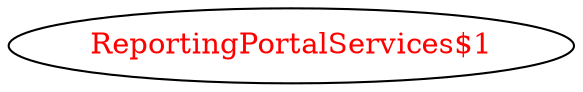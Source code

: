 digraph dependencyGraph {
 concentrate=true;
 ranksep="2.0";
 rankdir="LR"; 
 splines="ortho";
"ReportingPortalServices$1" [fontcolor="red"];
}